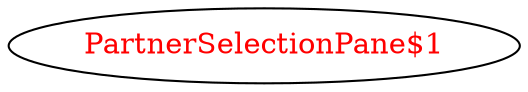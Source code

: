 digraph dependencyGraph {
 concentrate=true;
 ranksep="2.0";
 rankdir="LR"; 
 splines="ortho";
"PartnerSelectionPane$1" [fontcolor="red"];
}